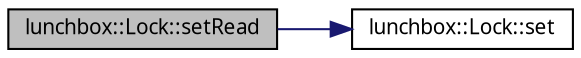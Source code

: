 digraph "lunchbox::Lock::setRead"
{
  edge [fontname="Sans",fontsize="10",labelfontname="Sans",labelfontsize="10"];
  node [fontname="Sans",fontsize="10",shape=record];
  rankdir="LR";
  Node1 [label="lunchbox::Lock::setRead",height=0.2,width=0.4,color="black", fillcolor="grey75", style="filled" fontcolor="black"];
  Node1 -> Node2 [color="midnightblue",fontsize="10",style="solid",fontname="Sans"];
  Node2 [label="lunchbox::Lock::set",height=0.2,width=0.4,color="black", fillcolor="white", style="filled",URL="$classlunchbox_1_1_lock.html#afe21500195841b1ac2d53ede1fed1c08",tooltip="Acquire the lock. "];
}
